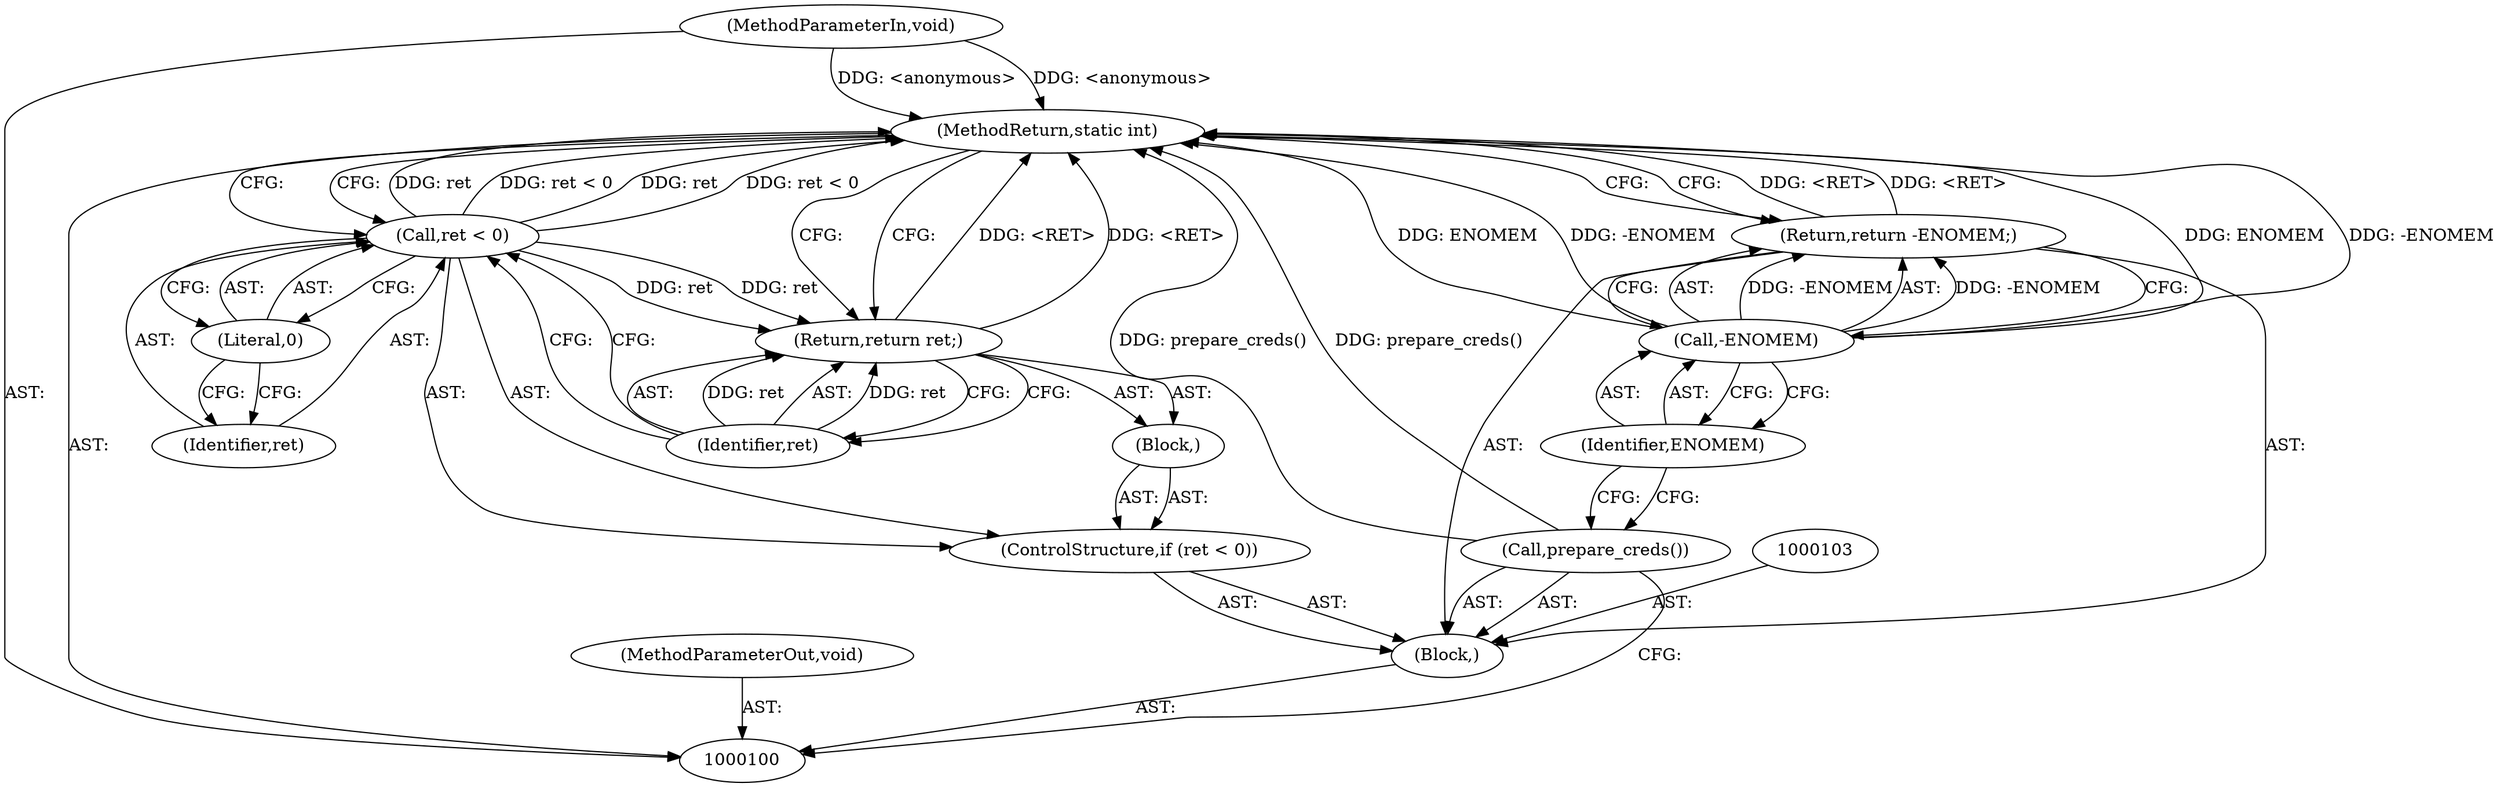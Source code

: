 digraph "0_linux_c9f838d104fed6f2f61d68164712e3204bf5271b_2" {
"1000115" [label="(MethodReturn,static int)"];
"1000101" [label="(MethodParameterIn,void)"];
"1000133" [label="(MethodParameterOut,void)"];
"1000111" [label="(Literal,0)"];
"1000112" [label="(Block,)"];
"1000108" [label="(ControlStructure,if (ret < 0))"];
"1000109" [label="(Call,ret < 0)"];
"1000110" [label="(Identifier,ret)"];
"1000113" [label="(Return,return ret;)"];
"1000114" [label="(Identifier,ret)"];
"1000102" [label="(Block,)"];
"1000104" [label="(Call,prepare_creds())"];
"1000106" [label="(Call,-ENOMEM)"];
"1000107" [label="(Identifier,ENOMEM)"];
"1000105" [label="(Return,return -ENOMEM;)"];
"1000115" -> "1000100"  [label="AST: "];
"1000115" -> "1000105"  [label="CFG: "];
"1000115" -> "1000113"  [label="CFG: "];
"1000115" -> "1000109"  [label="CFG: "];
"1000106" -> "1000115"  [label="DDG: ENOMEM"];
"1000106" -> "1000115"  [label="DDG: -ENOMEM"];
"1000104" -> "1000115"  [label="DDG: prepare_creds()"];
"1000101" -> "1000115"  [label="DDG: <anonymous>"];
"1000109" -> "1000115"  [label="DDG: ret"];
"1000109" -> "1000115"  [label="DDG: ret < 0"];
"1000113" -> "1000115"  [label="DDG: <RET>"];
"1000105" -> "1000115"  [label="DDG: <RET>"];
"1000101" -> "1000100"  [label="AST: "];
"1000101" -> "1000115"  [label="DDG: <anonymous>"];
"1000133" -> "1000100"  [label="AST: "];
"1000111" -> "1000109"  [label="AST: "];
"1000111" -> "1000110"  [label="CFG: "];
"1000109" -> "1000111"  [label="CFG: "];
"1000112" -> "1000108"  [label="AST: "];
"1000113" -> "1000112"  [label="AST: "];
"1000108" -> "1000102"  [label="AST: "];
"1000109" -> "1000108"  [label="AST: "];
"1000112" -> "1000108"  [label="AST: "];
"1000109" -> "1000108"  [label="AST: "];
"1000109" -> "1000111"  [label="CFG: "];
"1000110" -> "1000109"  [label="AST: "];
"1000111" -> "1000109"  [label="AST: "];
"1000114" -> "1000109"  [label="CFG: "];
"1000115" -> "1000109"  [label="CFG: "];
"1000109" -> "1000115"  [label="DDG: ret"];
"1000109" -> "1000115"  [label="DDG: ret < 0"];
"1000109" -> "1000113"  [label="DDG: ret"];
"1000110" -> "1000109"  [label="AST: "];
"1000111" -> "1000110"  [label="CFG: "];
"1000113" -> "1000112"  [label="AST: "];
"1000113" -> "1000114"  [label="CFG: "];
"1000114" -> "1000113"  [label="AST: "];
"1000115" -> "1000113"  [label="CFG: "];
"1000113" -> "1000115"  [label="DDG: <RET>"];
"1000114" -> "1000113"  [label="DDG: ret"];
"1000109" -> "1000113"  [label="DDG: ret"];
"1000114" -> "1000113"  [label="AST: "];
"1000114" -> "1000109"  [label="CFG: "];
"1000113" -> "1000114"  [label="CFG: "];
"1000114" -> "1000113"  [label="DDG: ret"];
"1000102" -> "1000100"  [label="AST: "];
"1000103" -> "1000102"  [label="AST: "];
"1000104" -> "1000102"  [label="AST: "];
"1000105" -> "1000102"  [label="AST: "];
"1000108" -> "1000102"  [label="AST: "];
"1000104" -> "1000102"  [label="AST: "];
"1000104" -> "1000100"  [label="CFG: "];
"1000107" -> "1000104"  [label="CFG: "];
"1000104" -> "1000115"  [label="DDG: prepare_creds()"];
"1000106" -> "1000105"  [label="AST: "];
"1000106" -> "1000107"  [label="CFG: "];
"1000107" -> "1000106"  [label="AST: "];
"1000105" -> "1000106"  [label="CFG: "];
"1000106" -> "1000115"  [label="DDG: ENOMEM"];
"1000106" -> "1000115"  [label="DDG: -ENOMEM"];
"1000106" -> "1000105"  [label="DDG: -ENOMEM"];
"1000107" -> "1000106"  [label="AST: "];
"1000107" -> "1000104"  [label="CFG: "];
"1000106" -> "1000107"  [label="CFG: "];
"1000105" -> "1000102"  [label="AST: "];
"1000105" -> "1000106"  [label="CFG: "];
"1000106" -> "1000105"  [label="AST: "];
"1000115" -> "1000105"  [label="CFG: "];
"1000105" -> "1000115"  [label="DDG: <RET>"];
"1000106" -> "1000105"  [label="DDG: -ENOMEM"];
}
